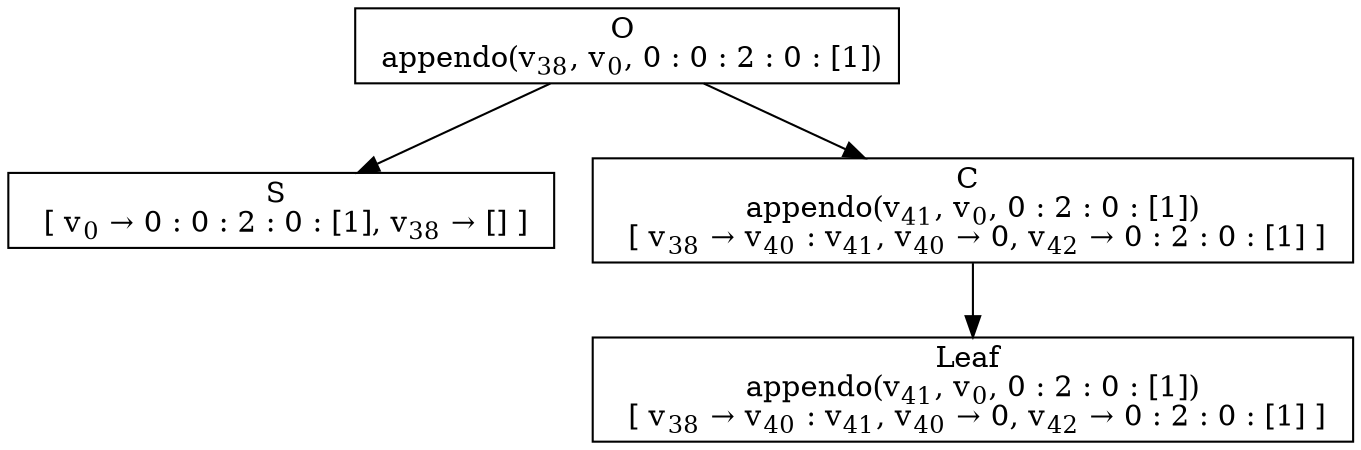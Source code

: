 digraph {
    graph [rankdir=TB
          ,bgcolor=transparent];
    node [shape=box
         ,fillcolor=white
         ,style=filled];
    0 [label=<O <BR/> appendo(v<SUB>38</SUB>, v<SUB>0</SUB>, 0 : 0 : 2 : 0 : [1])>];
    1 [label=<S <BR/>  [ v<SUB>0</SUB> &rarr; 0 : 0 : 2 : 0 : [1], v<SUB>38</SUB> &rarr; [] ] >];
    2 [label=<C <BR/> appendo(v<SUB>41</SUB>, v<SUB>0</SUB>, 0 : 2 : 0 : [1]) <BR/>  [ v<SUB>38</SUB> &rarr; v<SUB>40</SUB> : v<SUB>41</SUB>, v<SUB>40</SUB> &rarr; 0, v<SUB>42</SUB> &rarr; 0 : 2 : 0 : [1] ] >];
    3 [label=<Leaf <BR/> appendo(v<SUB>41</SUB>, v<SUB>0</SUB>, 0 : 2 : 0 : [1]) <BR/>  [ v<SUB>38</SUB> &rarr; v<SUB>40</SUB> : v<SUB>41</SUB>, v<SUB>40</SUB> &rarr; 0, v<SUB>42</SUB> &rarr; 0 : 2 : 0 : [1] ] >];
    0 -> 1 [label=""];
    0 -> 2 [label=""];
    2 -> 3 [label=""];
}